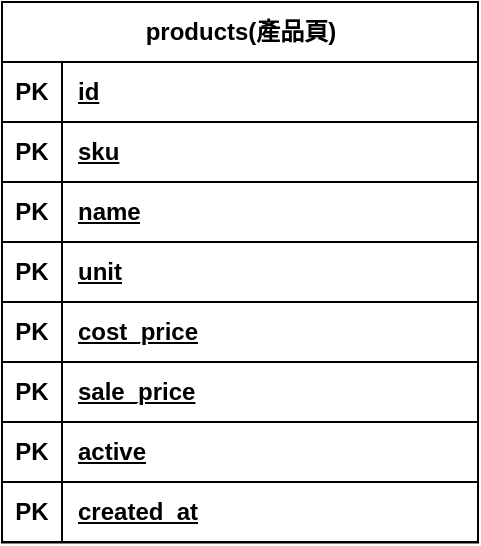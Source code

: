 <mxfile version="28.0.6">
  <diagram name="第 1 页" id="LSqPuZRRc-lBKgfc9gAP">
    <mxGraphModel dx="993" dy="1383" grid="0" gridSize="10" guides="0" tooltips="1" connect="1" arrows="1" fold="1" page="0" pageScale="1" pageWidth="827" pageHeight="1169" math="0" shadow="0">
      <root>
        <mxCell id="0" />
        <mxCell id="1" parent="0" />
        <mxCell id="wEk0CAKm873hwzmFtP-d-44" value="products(產品頁)" style="shape=table;startSize=30;container=1;collapsible=1;childLayout=tableLayout;fixedRows=1;rowLines=0;fontStyle=1;align=center;resizeLast=1;html=1;" vertex="1" parent="1">
          <mxGeometry x="184" y="242" width="238" height="270.3" as="geometry" />
        </mxCell>
        <mxCell id="wEk0CAKm873hwzmFtP-d-45" value="" style="shape=tableRow;horizontal=0;startSize=0;swimlaneHead=0;swimlaneBody=0;fillColor=none;collapsible=0;dropTarget=0;points=[[0,0.5],[1,0.5]];portConstraint=eastwest;top=0;left=0;right=0;bottom=1;" vertex="1" parent="wEk0CAKm873hwzmFtP-d-44">
          <mxGeometry y="30" width="238" height="30" as="geometry" />
        </mxCell>
        <mxCell id="wEk0CAKm873hwzmFtP-d-46" value="PK" style="shape=partialRectangle;connectable=0;fillColor=none;top=0;left=0;bottom=0;right=0;fontStyle=1;overflow=hidden;whiteSpace=wrap;html=1;" vertex="1" parent="wEk0CAKm873hwzmFtP-d-45">
          <mxGeometry width="30" height="30" as="geometry">
            <mxRectangle width="30" height="30" as="alternateBounds" />
          </mxGeometry>
        </mxCell>
        <mxCell id="wEk0CAKm873hwzmFtP-d-47" value="id" style="shape=partialRectangle;connectable=0;fillColor=none;top=0;left=0;bottom=0;right=0;align=left;spacingLeft=6;fontStyle=5;overflow=hidden;whiteSpace=wrap;html=1;" vertex="1" parent="wEk0CAKm873hwzmFtP-d-45">
          <mxGeometry x="30" width="208" height="30" as="geometry">
            <mxRectangle width="208" height="30" as="alternateBounds" />
          </mxGeometry>
        </mxCell>
        <mxCell id="wEk0CAKm873hwzmFtP-d-57" value="" style="shape=tableRow;horizontal=0;startSize=0;swimlaneHead=0;swimlaneBody=0;fillColor=none;collapsible=0;dropTarget=0;points=[[0,0.5],[1,0.5]];portConstraint=eastwest;top=0;left=0;right=0;bottom=1;" vertex="1" parent="wEk0CAKm873hwzmFtP-d-44">
          <mxGeometry y="60" width="238" height="30" as="geometry" />
        </mxCell>
        <mxCell id="wEk0CAKm873hwzmFtP-d-58" value="PK" style="shape=partialRectangle;connectable=0;fillColor=none;top=0;left=0;bottom=0;right=0;fontStyle=1;overflow=hidden;whiteSpace=wrap;html=1;" vertex="1" parent="wEk0CAKm873hwzmFtP-d-57">
          <mxGeometry width="30" height="30" as="geometry">
            <mxRectangle width="30" height="30" as="alternateBounds" />
          </mxGeometry>
        </mxCell>
        <mxCell id="wEk0CAKm873hwzmFtP-d-59" value="sku" style="shape=partialRectangle;connectable=0;fillColor=none;top=0;left=0;bottom=0;right=0;align=left;spacingLeft=6;fontStyle=5;overflow=hidden;whiteSpace=wrap;html=1;" vertex="1" parent="wEk0CAKm873hwzmFtP-d-57">
          <mxGeometry x="30" width="208" height="30" as="geometry">
            <mxRectangle width="208" height="30" as="alternateBounds" />
          </mxGeometry>
        </mxCell>
        <mxCell id="wEk0CAKm873hwzmFtP-d-63" value="" style="shape=tableRow;horizontal=0;startSize=0;swimlaneHead=0;swimlaneBody=0;fillColor=none;collapsible=0;dropTarget=0;points=[[0,0.5],[1,0.5]];portConstraint=eastwest;top=0;left=0;right=0;bottom=1;" vertex="1" parent="wEk0CAKm873hwzmFtP-d-44">
          <mxGeometry y="90" width="238" height="30" as="geometry" />
        </mxCell>
        <mxCell id="wEk0CAKm873hwzmFtP-d-64" value="PK" style="shape=partialRectangle;connectable=0;fillColor=none;top=0;left=0;bottom=0;right=0;fontStyle=1;overflow=hidden;whiteSpace=wrap;html=1;" vertex="1" parent="wEk0CAKm873hwzmFtP-d-63">
          <mxGeometry width="30" height="30" as="geometry">
            <mxRectangle width="30" height="30" as="alternateBounds" />
          </mxGeometry>
        </mxCell>
        <mxCell id="wEk0CAKm873hwzmFtP-d-65" value="name" style="shape=partialRectangle;connectable=0;fillColor=none;top=0;left=0;bottom=0;right=0;align=left;spacingLeft=6;fontStyle=5;overflow=hidden;whiteSpace=wrap;html=1;" vertex="1" parent="wEk0CAKm873hwzmFtP-d-63">
          <mxGeometry x="30" width="208" height="30" as="geometry">
            <mxRectangle width="208" height="30" as="alternateBounds" />
          </mxGeometry>
        </mxCell>
        <mxCell id="wEk0CAKm873hwzmFtP-d-66" value="" style="shape=tableRow;horizontal=0;startSize=0;swimlaneHead=0;swimlaneBody=0;fillColor=none;collapsible=0;dropTarget=0;points=[[0,0.5],[1,0.5]];portConstraint=eastwest;top=0;left=0;right=0;bottom=1;" vertex="1" parent="wEk0CAKm873hwzmFtP-d-44">
          <mxGeometry y="120" width="238" height="30" as="geometry" />
        </mxCell>
        <mxCell id="wEk0CAKm873hwzmFtP-d-67" value="PK" style="shape=partialRectangle;connectable=0;fillColor=none;top=0;left=0;bottom=0;right=0;fontStyle=1;overflow=hidden;whiteSpace=wrap;html=1;" vertex="1" parent="wEk0CAKm873hwzmFtP-d-66">
          <mxGeometry width="30" height="30" as="geometry">
            <mxRectangle width="30" height="30" as="alternateBounds" />
          </mxGeometry>
        </mxCell>
        <mxCell id="wEk0CAKm873hwzmFtP-d-68" value="unit" style="shape=partialRectangle;connectable=0;fillColor=none;top=0;left=0;bottom=0;right=0;align=left;spacingLeft=6;fontStyle=5;overflow=hidden;whiteSpace=wrap;html=1;" vertex="1" parent="wEk0CAKm873hwzmFtP-d-66">
          <mxGeometry x="30" width="208" height="30" as="geometry">
            <mxRectangle width="208" height="30" as="alternateBounds" />
          </mxGeometry>
        </mxCell>
        <mxCell id="wEk0CAKm873hwzmFtP-d-69" value="" style="shape=tableRow;horizontal=0;startSize=0;swimlaneHead=0;swimlaneBody=0;fillColor=none;collapsible=0;dropTarget=0;points=[[0,0.5],[1,0.5]];portConstraint=eastwest;top=0;left=0;right=0;bottom=1;" vertex="1" parent="wEk0CAKm873hwzmFtP-d-44">
          <mxGeometry y="150" width="238" height="30" as="geometry" />
        </mxCell>
        <mxCell id="wEk0CAKm873hwzmFtP-d-70" value="PK" style="shape=partialRectangle;connectable=0;fillColor=none;top=0;left=0;bottom=0;right=0;fontStyle=1;overflow=hidden;whiteSpace=wrap;html=1;" vertex="1" parent="wEk0CAKm873hwzmFtP-d-69">
          <mxGeometry width="30" height="30" as="geometry">
            <mxRectangle width="30" height="30" as="alternateBounds" />
          </mxGeometry>
        </mxCell>
        <mxCell id="wEk0CAKm873hwzmFtP-d-71" value="cost_price" style="shape=partialRectangle;connectable=0;fillColor=none;top=0;left=0;bottom=0;right=0;align=left;spacingLeft=6;fontStyle=5;overflow=hidden;whiteSpace=wrap;html=1;" vertex="1" parent="wEk0CAKm873hwzmFtP-d-69">
          <mxGeometry x="30" width="208" height="30" as="geometry">
            <mxRectangle width="208" height="30" as="alternateBounds" />
          </mxGeometry>
        </mxCell>
        <mxCell id="wEk0CAKm873hwzmFtP-d-72" value="" style="shape=tableRow;horizontal=0;startSize=0;swimlaneHead=0;swimlaneBody=0;fillColor=none;collapsible=0;dropTarget=0;points=[[0,0.5],[1,0.5]];portConstraint=eastwest;top=0;left=0;right=0;bottom=1;" vertex="1" parent="wEk0CAKm873hwzmFtP-d-44">
          <mxGeometry y="180" width="238" height="30" as="geometry" />
        </mxCell>
        <mxCell id="wEk0CAKm873hwzmFtP-d-73" value="PK" style="shape=partialRectangle;connectable=0;fillColor=none;top=0;left=0;bottom=0;right=0;fontStyle=1;overflow=hidden;whiteSpace=wrap;html=1;" vertex="1" parent="wEk0CAKm873hwzmFtP-d-72">
          <mxGeometry width="30" height="30" as="geometry">
            <mxRectangle width="30" height="30" as="alternateBounds" />
          </mxGeometry>
        </mxCell>
        <mxCell id="wEk0CAKm873hwzmFtP-d-74" value="sale_price" style="shape=partialRectangle;connectable=0;fillColor=none;top=0;left=0;bottom=0;right=0;align=left;spacingLeft=6;fontStyle=5;overflow=hidden;whiteSpace=wrap;html=1;" vertex="1" parent="wEk0CAKm873hwzmFtP-d-72">
          <mxGeometry x="30" width="208" height="30" as="geometry">
            <mxRectangle width="208" height="30" as="alternateBounds" />
          </mxGeometry>
        </mxCell>
        <mxCell id="wEk0CAKm873hwzmFtP-d-75" value="" style="shape=tableRow;horizontal=0;startSize=0;swimlaneHead=0;swimlaneBody=0;fillColor=none;collapsible=0;dropTarget=0;points=[[0,0.5],[1,0.5]];portConstraint=eastwest;top=0;left=0;right=0;bottom=1;" vertex="1" parent="wEk0CAKm873hwzmFtP-d-44">
          <mxGeometry y="210" width="238" height="30" as="geometry" />
        </mxCell>
        <mxCell id="wEk0CAKm873hwzmFtP-d-76" value="PK" style="shape=partialRectangle;connectable=0;fillColor=none;top=0;left=0;bottom=0;right=0;fontStyle=1;overflow=hidden;whiteSpace=wrap;html=1;" vertex="1" parent="wEk0CAKm873hwzmFtP-d-75">
          <mxGeometry width="30" height="30" as="geometry">
            <mxRectangle width="30" height="30" as="alternateBounds" />
          </mxGeometry>
        </mxCell>
        <mxCell id="wEk0CAKm873hwzmFtP-d-77" value="active" style="shape=partialRectangle;connectable=0;fillColor=none;top=0;left=0;bottom=0;right=0;align=left;spacingLeft=6;fontStyle=5;overflow=hidden;whiteSpace=wrap;html=1;" vertex="1" parent="wEk0CAKm873hwzmFtP-d-75">
          <mxGeometry x="30" width="208" height="30" as="geometry">
            <mxRectangle width="208" height="30" as="alternateBounds" />
          </mxGeometry>
        </mxCell>
        <mxCell id="wEk0CAKm873hwzmFtP-d-60" value="" style="shape=tableRow;horizontal=0;startSize=0;swimlaneHead=0;swimlaneBody=0;fillColor=none;collapsible=0;dropTarget=0;points=[[0,0.5],[1,0.5]];portConstraint=eastwest;top=0;left=0;right=0;bottom=1;" vertex="1" parent="wEk0CAKm873hwzmFtP-d-44">
          <mxGeometry y="240" width="238" height="30" as="geometry" />
        </mxCell>
        <mxCell id="wEk0CAKm873hwzmFtP-d-61" value="PK" style="shape=partialRectangle;connectable=0;fillColor=none;top=0;left=0;bottom=0;right=0;fontStyle=1;overflow=hidden;whiteSpace=wrap;html=1;" vertex="1" parent="wEk0CAKm873hwzmFtP-d-60">
          <mxGeometry width="30" height="30" as="geometry">
            <mxRectangle width="30" height="30" as="alternateBounds" />
          </mxGeometry>
        </mxCell>
        <mxCell id="wEk0CAKm873hwzmFtP-d-62" value="created_at" style="shape=partialRectangle;connectable=0;fillColor=none;top=0;left=0;bottom=0;right=0;align=left;spacingLeft=6;fontStyle=5;overflow=hidden;whiteSpace=wrap;html=1;" vertex="1" parent="wEk0CAKm873hwzmFtP-d-60">
          <mxGeometry x="30" width="208" height="30" as="geometry">
            <mxRectangle width="208" height="30" as="alternateBounds" />
          </mxGeometry>
        </mxCell>
      </root>
    </mxGraphModel>
  </diagram>
</mxfile>
